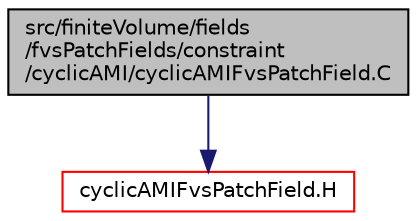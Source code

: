 digraph "src/finiteVolume/fields/fvsPatchFields/constraint/cyclicAMI/cyclicAMIFvsPatchField.C"
{
  bgcolor="transparent";
  edge [fontname="Helvetica",fontsize="10",labelfontname="Helvetica",labelfontsize="10"];
  node [fontname="Helvetica",fontsize="10",shape=record];
  Node1 [label="src/finiteVolume/fields\l/fvsPatchFields/constraint\l/cyclicAMI/cyclicAMIFvsPatchField.C",height=0.2,width=0.4,color="black", fillcolor="grey75", style="filled", fontcolor="black"];
  Node1 -> Node2 [color="midnightblue",fontsize="10",style="solid",fontname="Helvetica"];
  Node2 [label="cyclicAMIFvsPatchField.H",height=0.2,width=0.4,color="red",URL="$a05720.html"];
}
